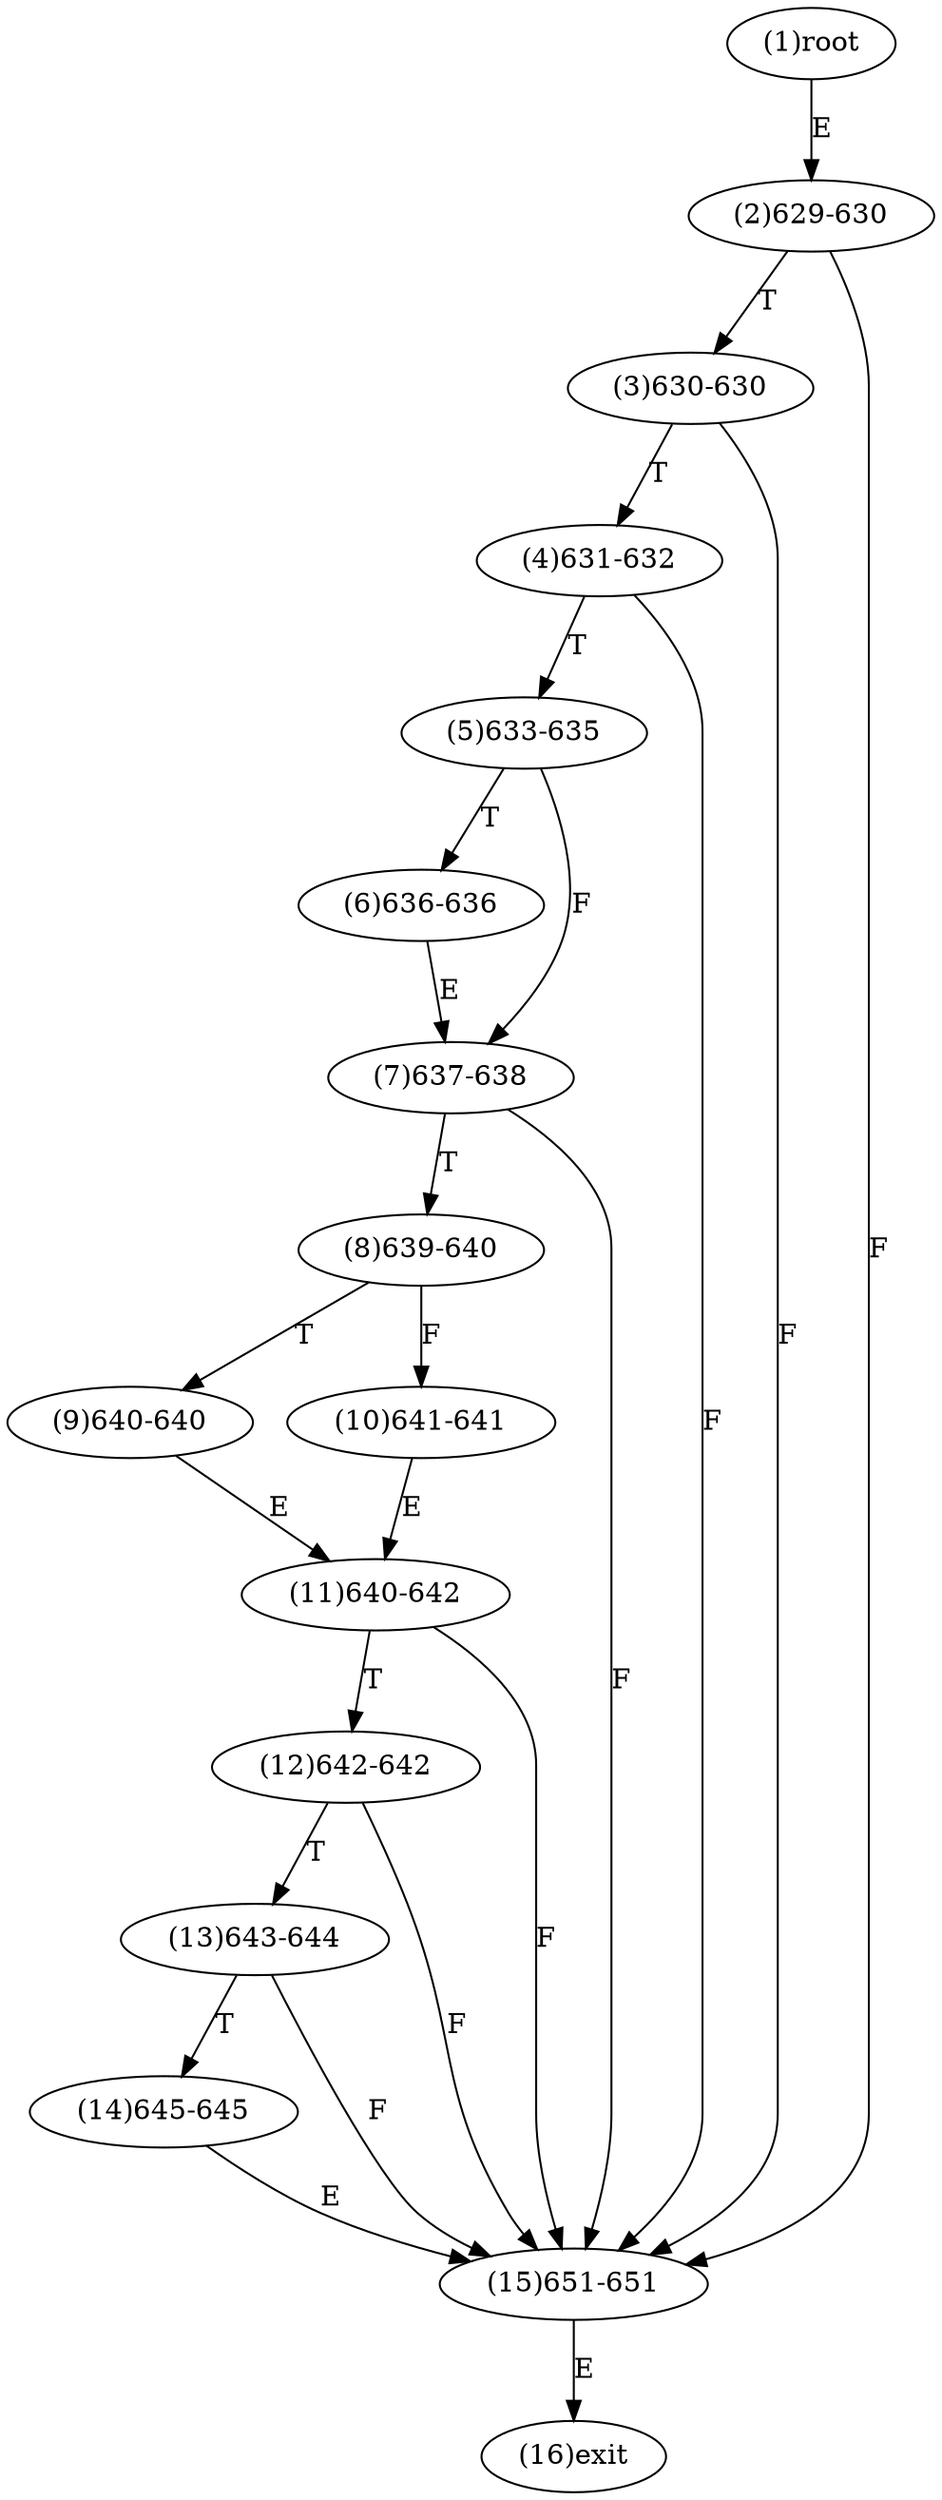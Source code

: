 digraph "" { 
1[ label="(1)root"];
2[ label="(2)629-630"];
3[ label="(3)630-630"];
4[ label="(4)631-632"];
5[ label="(5)633-635"];
6[ label="(6)636-636"];
7[ label="(7)637-638"];
8[ label="(8)639-640"];
9[ label="(9)640-640"];
10[ label="(10)641-641"];
11[ label="(11)640-642"];
12[ label="(12)642-642"];
13[ label="(13)643-644"];
14[ label="(14)645-645"];
15[ label="(15)651-651"];
16[ label="(16)exit"];
1->2[ label="E"];
2->15[ label="F"];
2->3[ label="T"];
3->15[ label="F"];
3->4[ label="T"];
4->15[ label="F"];
4->5[ label="T"];
5->7[ label="F"];
5->6[ label="T"];
6->7[ label="E"];
7->15[ label="F"];
7->8[ label="T"];
8->10[ label="F"];
8->9[ label="T"];
9->11[ label="E"];
10->11[ label="E"];
11->15[ label="F"];
11->12[ label="T"];
12->15[ label="F"];
12->13[ label="T"];
13->15[ label="F"];
13->14[ label="T"];
14->15[ label="E"];
15->16[ label="E"];
}